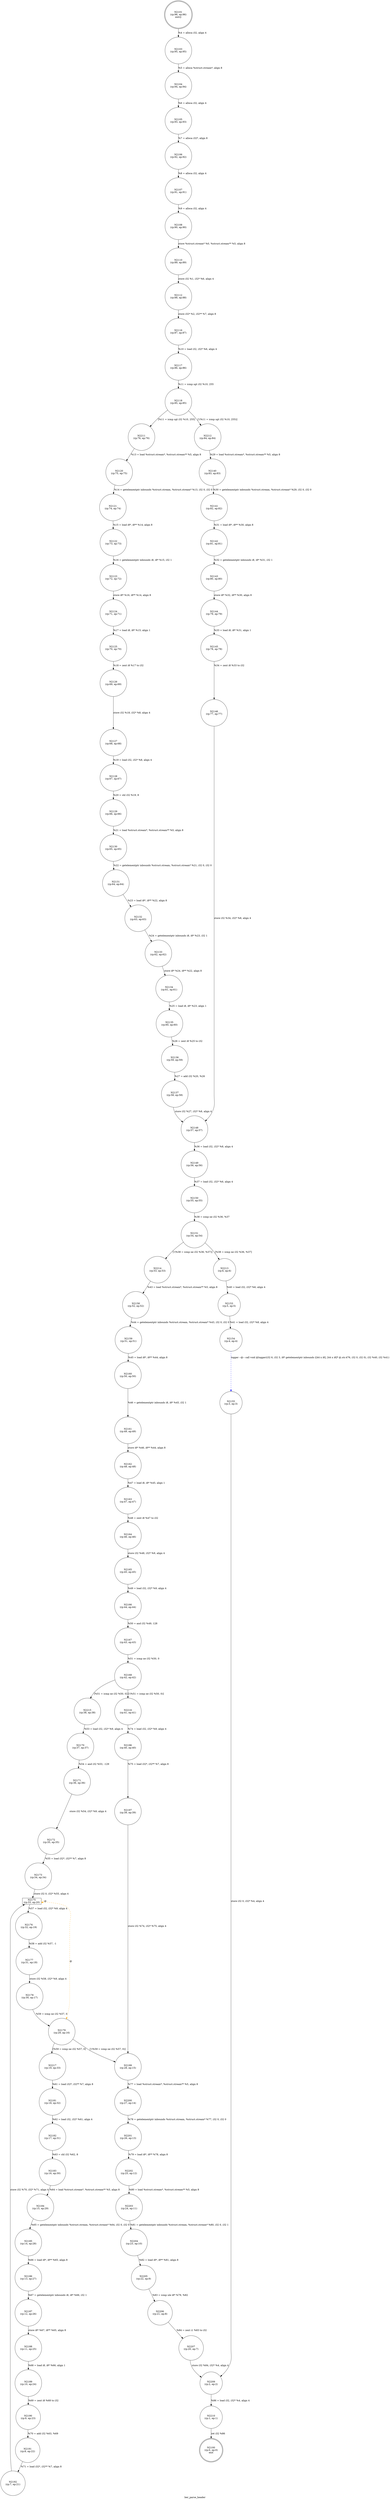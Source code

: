 digraph ber_parse_header {
label="ber_parse_header"
2100 [label="N2100\n(rp:0, ep:0)\nexit", shape="doublecircle"]
2101 [label="N2101\n(rp:96, ep:96)\nentry", shape="doublecircle"]
2101 -> 2103 [label="%4 = alloca i32, align 4"]
2103 [label="N2103\n(rp:95, ep:95)", shape="circle"]
2103 -> 2104 [label="%5 = alloca %struct.stream*, align 8"]
2104 [label="N2104\n(rp:94, ep:94)", shape="circle"]
2104 -> 2105 [label="%6 = alloca i32, align 4"]
2105 [label="N2105\n(rp:93, ep:93)", shape="circle"]
2105 -> 2106 [label="%7 = alloca i32*, align 8"]
2106 [label="N2106\n(rp:92, ep:92)", shape="circle"]
2106 -> 2107 [label="%8 = alloca i32, align 4"]
2107 [label="N2107\n(rp:91, ep:91)", shape="circle"]
2107 -> 2108 [label="%9 = alloca i32, align 4"]
2108 [label="N2108\n(rp:90, ep:90)", shape="circle"]
2108 -> 2110 [label="store %struct.stream* %0, %struct.stream** %5, align 8"]
2110 [label="N2110\n(rp:89, ep:89)", shape="circle"]
2110 -> 2112 [label="store i32 %1, i32* %6, align 4"]
2112 [label="N2112\n(rp:88, ep:88)", shape="circle"]
2112 -> 2116 [label="store i32* %2, i32** %7, align 8"]
2116 [label="N2116\n(rp:87, ep:87)", shape="circle"]
2116 -> 2117 [label="%10 = load i32, i32* %6, align 4"]
2117 [label="N2117\n(rp:86, ep:86)", shape="circle"]
2117 -> 2118 [label="%11 = icmp sgt i32 %10, 255"]
2118 [label="N2118\n(rp:85, ep:85)", shape="circle"]
2118 -> 2211 [label="[%11 = icmp sgt i32 %10, 255]"]
2118 -> 2212 [label="[!(%11 = icmp sgt i32 %10, 255)]"]
2120 [label="N2120\n(rp:75, ep:75)", shape="circle"]
2120 -> 2121 [label="%14 = getelementptr inbounds %struct.stream, %struct.stream* %13, i32 0, i32 0"]
2121 [label="N2121\n(rp:74, ep:74)", shape="circle"]
2121 -> 2122 [label="%15 = load i8*, i8** %14, align 8"]
2122 [label="N2122\n(rp:73, ep:73)", shape="circle"]
2122 -> 2123 [label="%16 = getelementptr inbounds i8, i8* %15, i32 1"]
2123 [label="N2123\n(rp:72, ep:72)", shape="circle"]
2123 -> 2124 [label="store i8* %16, i8** %14, align 8"]
2124 [label="N2124\n(rp:71, ep:71)", shape="circle"]
2124 -> 2125 [label="%17 = load i8, i8* %15, align 1"]
2125 [label="N2125\n(rp:70, ep:70)", shape="circle"]
2125 -> 2126 [label="%18 = zext i8 %17 to i32"]
2126 [label="N2126\n(rp:69, ep:69)", shape="circle"]
2126 -> 2127 [label="store i32 %18, i32* %8, align 4"]
2127 [label="N2127\n(rp:68, ep:68)", shape="circle"]
2127 -> 2128 [label="%19 = load i32, i32* %8, align 4"]
2128 [label="N2128\n(rp:67, ep:67)", shape="circle"]
2128 -> 2129 [label="%20 = shl i32 %19, 8"]
2129 [label="N2129\n(rp:66, ep:66)", shape="circle"]
2129 -> 2130 [label="%21 = load %struct.stream*, %struct.stream** %5, align 8"]
2130 [label="N2130\n(rp:65, ep:65)", shape="circle"]
2130 -> 2131 [label="%22 = getelementptr inbounds %struct.stream, %struct.stream* %21, i32 0, i32 0"]
2131 [label="N2131\n(rp:64, ep:64)", shape="circle"]
2131 -> 2132 [label="%23 = load i8*, i8** %22, align 8"]
2132 [label="N2132\n(rp:63, ep:63)", shape="circle"]
2132 -> 2133 [label="%24 = getelementptr inbounds i8, i8* %23, i32 1"]
2133 [label="N2133\n(rp:62, ep:62)", shape="circle"]
2133 -> 2134 [label="store i8* %24, i8** %22, align 8"]
2134 [label="N2134\n(rp:61, ep:61)", shape="circle"]
2134 -> 2135 [label="%25 = load i8, i8* %23, align 1"]
2135 [label="N2135\n(rp:60, ep:60)", shape="circle"]
2135 -> 2136 [label="%26 = zext i8 %25 to i32"]
2136 [label="N2136\n(rp:59, ep:59)", shape="circle"]
2136 -> 2137 [label="%27 = add i32 %20, %26"]
2137 [label="N2137\n(rp:58, ep:58)", shape="circle"]
2137 -> 2148 [label="store i32 %27, i32* %8, align 4"]
2140 [label="N2140\n(rp:83, ep:83)", shape="circle"]
2140 -> 2141 [label="%30 = getelementptr inbounds %struct.stream, %struct.stream* %29, i32 0, i32 0"]
2141 [label="N2141\n(rp:82, ep:82)", shape="circle"]
2141 -> 2142 [label="%31 = load i8*, i8** %30, align 8"]
2142 [label="N2142\n(rp:81, ep:81)", shape="circle"]
2142 -> 2143 [label="%32 = getelementptr inbounds i8, i8* %31, i32 1"]
2143 [label="N2143\n(rp:80, ep:80)", shape="circle"]
2143 -> 2144 [label="store i8* %32, i8** %30, align 8"]
2144 [label="N2144\n(rp:79, ep:79)", shape="circle"]
2144 -> 2145 [label="%33 = load i8, i8* %31, align 1"]
2145 [label="N2145\n(rp:78, ep:78)", shape="circle"]
2145 -> 2146 [label="%34 = zext i8 %33 to i32"]
2146 [label="N2146\n(rp:77, ep:77)", shape="circle"]
2146 -> 2148 [label="store i32 %34, i32* %8, align 4"]
2148 [label="N2148\n(rp:57, ep:57)", shape="circle"]
2148 -> 2149 [label="%36 = load i32, i32* %8, align 4"]
2149 [label="N2149\n(rp:56, ep:56)", shape="circle"]
2149 -> 2150 [label="%37 = load i32, i32* %6, align 4"]
2150 [label="N2150\n(rp:55, ep:55)", shape="circle"]
2150 -> 2151 [label="%38 = icmp ne i32 %36, %37"]
2151 [label="N2151\n(rp:54, ep:54)", shape="circle"]
2151 -> 2213 [label="[%38 = icmp ne i32 %36, %37]"]
2151 -> 2214 [label="[!(%38 = icmp ne i32 %36, %37)]"]
2153 [label="N2153\n(rp:5, ep:5)", shape="circle"]
2153 -> 2154 [label="%41 = load i32, i32* %8, align 4"]
2154 [label="N2154\n(rp:4, ep:4)", shape="circle"]
2154 -> 2155 [label="logger --@-- call void @logger(i32 6, i32 3, i8* getelementptr inbounds ([44 x i8], [44 x i8]* @.str.476, i32 0, i32 0), i32 %40, i32 %41)", style="dashed", color="blue"]
2155 [label="N2155\n(rp:3, ep:3)", shape="circle"]
2155 -> 2209 [label="store i32 0, i32* %4, align 4"]
2158 [label="N2158\n(rp:52, ep:52)", shape="circle"]
2158 -> 2159 [label="%44 = getelementptr inbounds %struct.stream, %struct.stream* %43, i32 0, i32 0"]
2159 [label="N2159\n(rp:51, ep:51)", shape="circle"]
2159 -> 2160 [label="%45 = load i8*, i8** %44, align 8"]
2160 [label="N2160\n(rp:50, ep:50)", shape="circle"]
2160 -> 2161 [label="%46 = getelementptr inbounds i8, i8* %45, i32 1"]
2161 [label="N2161\n(rp:49, ep:49)", shape="circle"]
2161 -> 2162 [label="store i8* %46, i8** %44, align 8"]
2162 [label="N2162\n(rp:48, ep:48)", shape="circle"]
2162 -> 2163 [label="%47 = load i8, i8* %45, align 1"]
2163 [label="N2163\n(rp:47, ep:47)", shape="circle"]
2163 -> 2164 [label="%48 = zext i8 %47 to i32"]
2164 [label="N2164\n(rp:46, ep:46)", shape="circle"]
2164 -> 2165 [label="store i32 %48, i32* %9, align 4"]
2165 [label="N2165\n(rp:45, ep:45)", shape="circle"]
2165 -> 2166 [label="%49 = load i32, i32* %9, align 4"]
2166 [label="N2166\n(rp:44, ep:44)", shape="circle"]
2166 -> 2167 [label="%50 = and i32 %49, 128"]
2167 [label="N2167\n(rp:43, ep:43)", shape="circle"]
2167 -> 2168 [label="%51 = icmp ne i32 %50, 0"]
2168 [label="N2168\n(rp:42, ep:42)", shape="circle"]
2168 -> 2215 [label="[%51 = icmp ne i32 %50, 0]"]
2168 -> 2216 [label="[!(%51 = icmp ne i32 %50, 0)]"]
2170 [label="N2170\n(rp:37, ep:37)", shape="circle"]
2170 -> 2171 [label="%54 = and i32 %53, -129"]
2171 [label="N2171\n(rp:36, ep:36)", shape="circle"]
2171 -> 2172 [label="store i32 %54, i32* %9, align 4"]
2172 [label="N2172\n(rp:35, ep:35)", shape="circle"]
2172 -> 2173 [label="%55 = load i32*, i32** %7, align 8"]
2173 [label="N2173\n(rp:34, ep:34)", shape="circle"]
2173 -> 2175 [label="store i32 0, i32* %55, align 4"]
2175 [label="N2175\n(rp:33, ep:20)", shape="box"]
2175 -> 2176 [label="%57 = load i32, i32* %9, align 4"]
2175 -> 2175 [label="@", style="dashed", color="orange"]
2175 -> 2179 [label="@", style="dashed", color="orange"]
2176 [label="N2176\n(rp:32, ep:19)", shape="circle"]
2176 -> 2177 [label="%58 = add i32 %57, -1"]
2177 [label="N2177\n(rp:31, ep:18)", shape="circle"]
2177 -> 2178 [label="store i32 %58, i32* %9, align 4"]
2178 [label="N2178\n(rp:30, ep:17)", shape="circle"]
2178 -> 2179 [label="%59 = icmp ne i32 %57, 0"]
2179 [label="N2179\n(rp:29, ep:16)", shape="circle"]
2179 -> 2217 [label="[%59 = icmp ne i32 %57, 0]"]
2179 -> 2199 [label="[!(%59 = icmp ne i32 %57, 0)]"]
2181 [label="N2181\n(rp:18, ep:32)", shape="circle"]
2181 -> 2182 [label="%62 = load i32, i32* %61, align 4"]
2182 [label="N2182\n(rp:17, ep:31)", shape="circle"]
2182 -> 2183 [label="%63 = shl i32 %62, 8"]
2183 [label="N2183\n(rp:16, ep:30)", shape="circle"]
2183 -> 2184 [label="%64 = load %struct.stream*, %struct.stream** %5, align 8"]
2184 [label="N2184\n(rp:15, ep:29)", shape="circle"]
2184 -> 2185 [label="%65 = getelementptr inbounds %struct.stream, %struct.stream* %64, i32 0, i32 0"]
2185 [label="N2185\n(rp:14, ep:28)", shape="circle"]
2185 -> 2186 [label="%66 = load i8*, i8** %65, align 8"]
2186 [label="N2186\n(rp:13, ep:27)", shape="circle"]
2186 -> 2187 [label="%67 = getelementptr inbounds i8, i8* %66, i32 1"]
2187 [label="N2187\n(rp:12, ep:26)", shape="circle"]
2187 -> 2188 [label="store i8* %67, i8** %65, align 8"]
2188 [label="N2188\n(rp:11, ep:25)", shape="circle"]
2188 -> 2189 [label="%68 = load i8, i8* %66, align 1"]
2189 [label="N2189\n(rp:10, ep:24)", shape="circle"]
2189 -> 2190 [label="%69 = zext i8 %68 to i32"]
2190 [label="N2190\n(rp:9, ep:23)", shape="circle"]
2190 -> 2191 [label="%70 = add i32 %63, %69"]
2191 [label="N2191\n(rp:8, ep:22)", shape="circle"]
2191 -> 2192 [label="%71 = load i32*, i32** %7, align 8"]
2192 [label="N2192\n(rp:7, ep:21)", shape="circle"]
2192 -> 2175 [label="store i32 %70, i32* %71, align 4"]
2196 [label="N2196\n(rp:40, ep:40)", shape="circle"]
2196 -> 2197 [label="%75 = load i32*, i32** %7, align 8"]
2197 [label="N2197\n(rp:39, ep:39)", shape="circle"]
2197 -> 2199 [label="store i32 %74, i32* %75, align 4"]
2199 [label="N2199\n(rp:28, ep:15)", shape="circle"]
2199 -> 2200 [label="%77 = load %struct.stream*, %struct.stream** %5, align 8"]
2200 [label="N2200\n(rp:27, ep:14)", shape="circle"]
2200 -> 2201 [label="%78 = getelementptr inbounds %struct.stream, %struct.stream* %77, i32 0, i32 0"]
2201 [label="N2201\n(rp:26, ep:13)", shape="circle"]
2201 -> 2202 [label="%79 = load i8*, i8** %78, align 8"]
2202 [label="N2202\n(rp:25, ep:12)", shape="circle"]
2202 -> 2203 [label="%80 = load %struct.stream*, %struct.stream** %5, align 8"]
2203 [label="N2203\n(rp:24, ep:11)", shape="circle"]
2203 -> 2204 [label="%81 = getelementptr inbounds %struct.stream, %struct.stream* %80, i32 0, i32 1"]
2204 [label="N2204\n(rp:23, ep:10)", shape="circle"]
2204 -> 2205 [label="%82 = load i8*, i8** %81, align 8"]
2205 [label="N2205\n(rp:22, ep:9)", shape="circle"]
2205 -> 2206 [label="%83 = icmp ule i8* %79, %82"]
2206 [label="N2206\n(rp:21, ep:8)", shape="circle"]
2206 -> 2207 [label="%84 = zext i1 %83 to i32"]
2207 [label="N2207\n(rp:20, ep:7)", shape="circle"]
2207 -> 2209 [label="store i32 %84, i32* %4, align 4"]
2209 [label="N2209\n(rp:2, ep:2)", shape="circle"]
2209 -> 2210 [label="%86 = load i32, i32* %4, align 4"]
2210 [label="N2210\n(rp:1, ep:1)", shape="circle"]
2210 -> 2100 [label="ret i32 %86"]
2211 [label="N2211\n(rp:76, ep:76)", shape="circle"]
2211 -> 2120 [label="%13 = load %struct.stream*, %struct.stream** %5, align 8"]
2212 [label="N2212\n(rp:84, ep:84)", shape="circle"]
2212 -> 2140 [label="%29 = load %struct.stream*, %struct.stream** %5, align 8"]
2213 [label="N2213\n(rp:6, ep:6)", shape="circle"]
2213 -> 2153 [label="%40 = load i32, i32* %6, align 4"]
2214 [label="N2214\n(rp:53, ep:53)", shape="circle"]
2214 -> 2158 [label="%43 = load %struct.stream*, %struct.stream** %5, align 8"]
2215 [label="N2215\n(rp:38, ep:38)", shape="circle"]
2215 -> 2170 [label="%53 = load i32, i32* %9, align 4"]
2216 [label="N2216\n(rp:41, ep:41)", shape="circle"]
2216 -> 2196 [label="%74 = load i32, i32* %9, align 4"]
2217 [label="N2217\n(rp:19, ep:33)", shape="circle"]
2217 -> 2181 [label="%61 = load i32*, i32** %7, align 8"]
}
